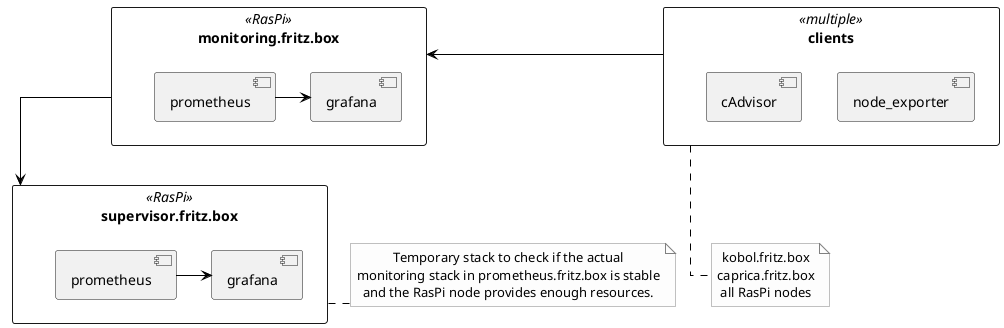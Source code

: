 @startuml monitoring

skinparam linetype ortho
skinparam monochrome false
skinparam componentStyle uml2
skinparam backgroundColor #fff
skinparam ArrowColor black
skinparam NoteBorderColor Grey
skinparam NoteBackgroundColor #fdfdfd
skinparam defaultTextAlignment center
skinparam activity {
FontName Ubuntu
}

rectangle monitoring as "monitoring.fritz.box" <<RasPi>> {
  component grafana
  component prometheus
  prometheus -> grafana
}

rectangle supervisor as "supervisor.fritz.box" <<RasPi>> {
  component tmp_grafana as "grafana"
  component tmp_prometheus as "prometheus"
  tmp_prometheus -> tmp_grafana
}
note right of supervisor: Temporary stack to check if the actual\nmonitoring stack in prometheus.fritz.box is stable\nand the RasPi node provides enough resources.

rectangle clients <<multiple>> {
  component node_exporter
  component cAdvisor
}
note bottom of clients: kobol.fritz.box\ncaprica.fritz.box\nall RasPi nodes

clients -left-> monitoring
monitoring -down-> supervisor

@enduml
